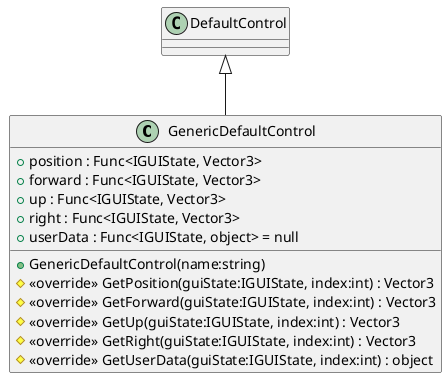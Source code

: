 @startuml
class GenericDefaultControl {
    + position : Func<IGUIState, Vector3>
    + forward : Func<IGUIState, Vector3>
    + up : Func<IGUIState, Vector3>
    + right : Func<IGUIState, Vector3>
    + userData : Func<IGUIState, object> = null
    + GenericDefaultControl(name:string)
    # <<override>> GetPosition(guiState:IGUIState, index:int) : Vector3
    # <<override>> GetForward(guiState:IGUIState, index:int) : Vector3
    # <<override>> GetUp(guiState:IGUIState, index:int) : Vector3
    # <<override>> GetRight(guiState:IGUIState, index:int) : Vector3
    # <<override>> GetUserData(guiState:IGUIState, index:int) : object
}
DefaultControl <|-- GenericDefaultControl
@enduml

